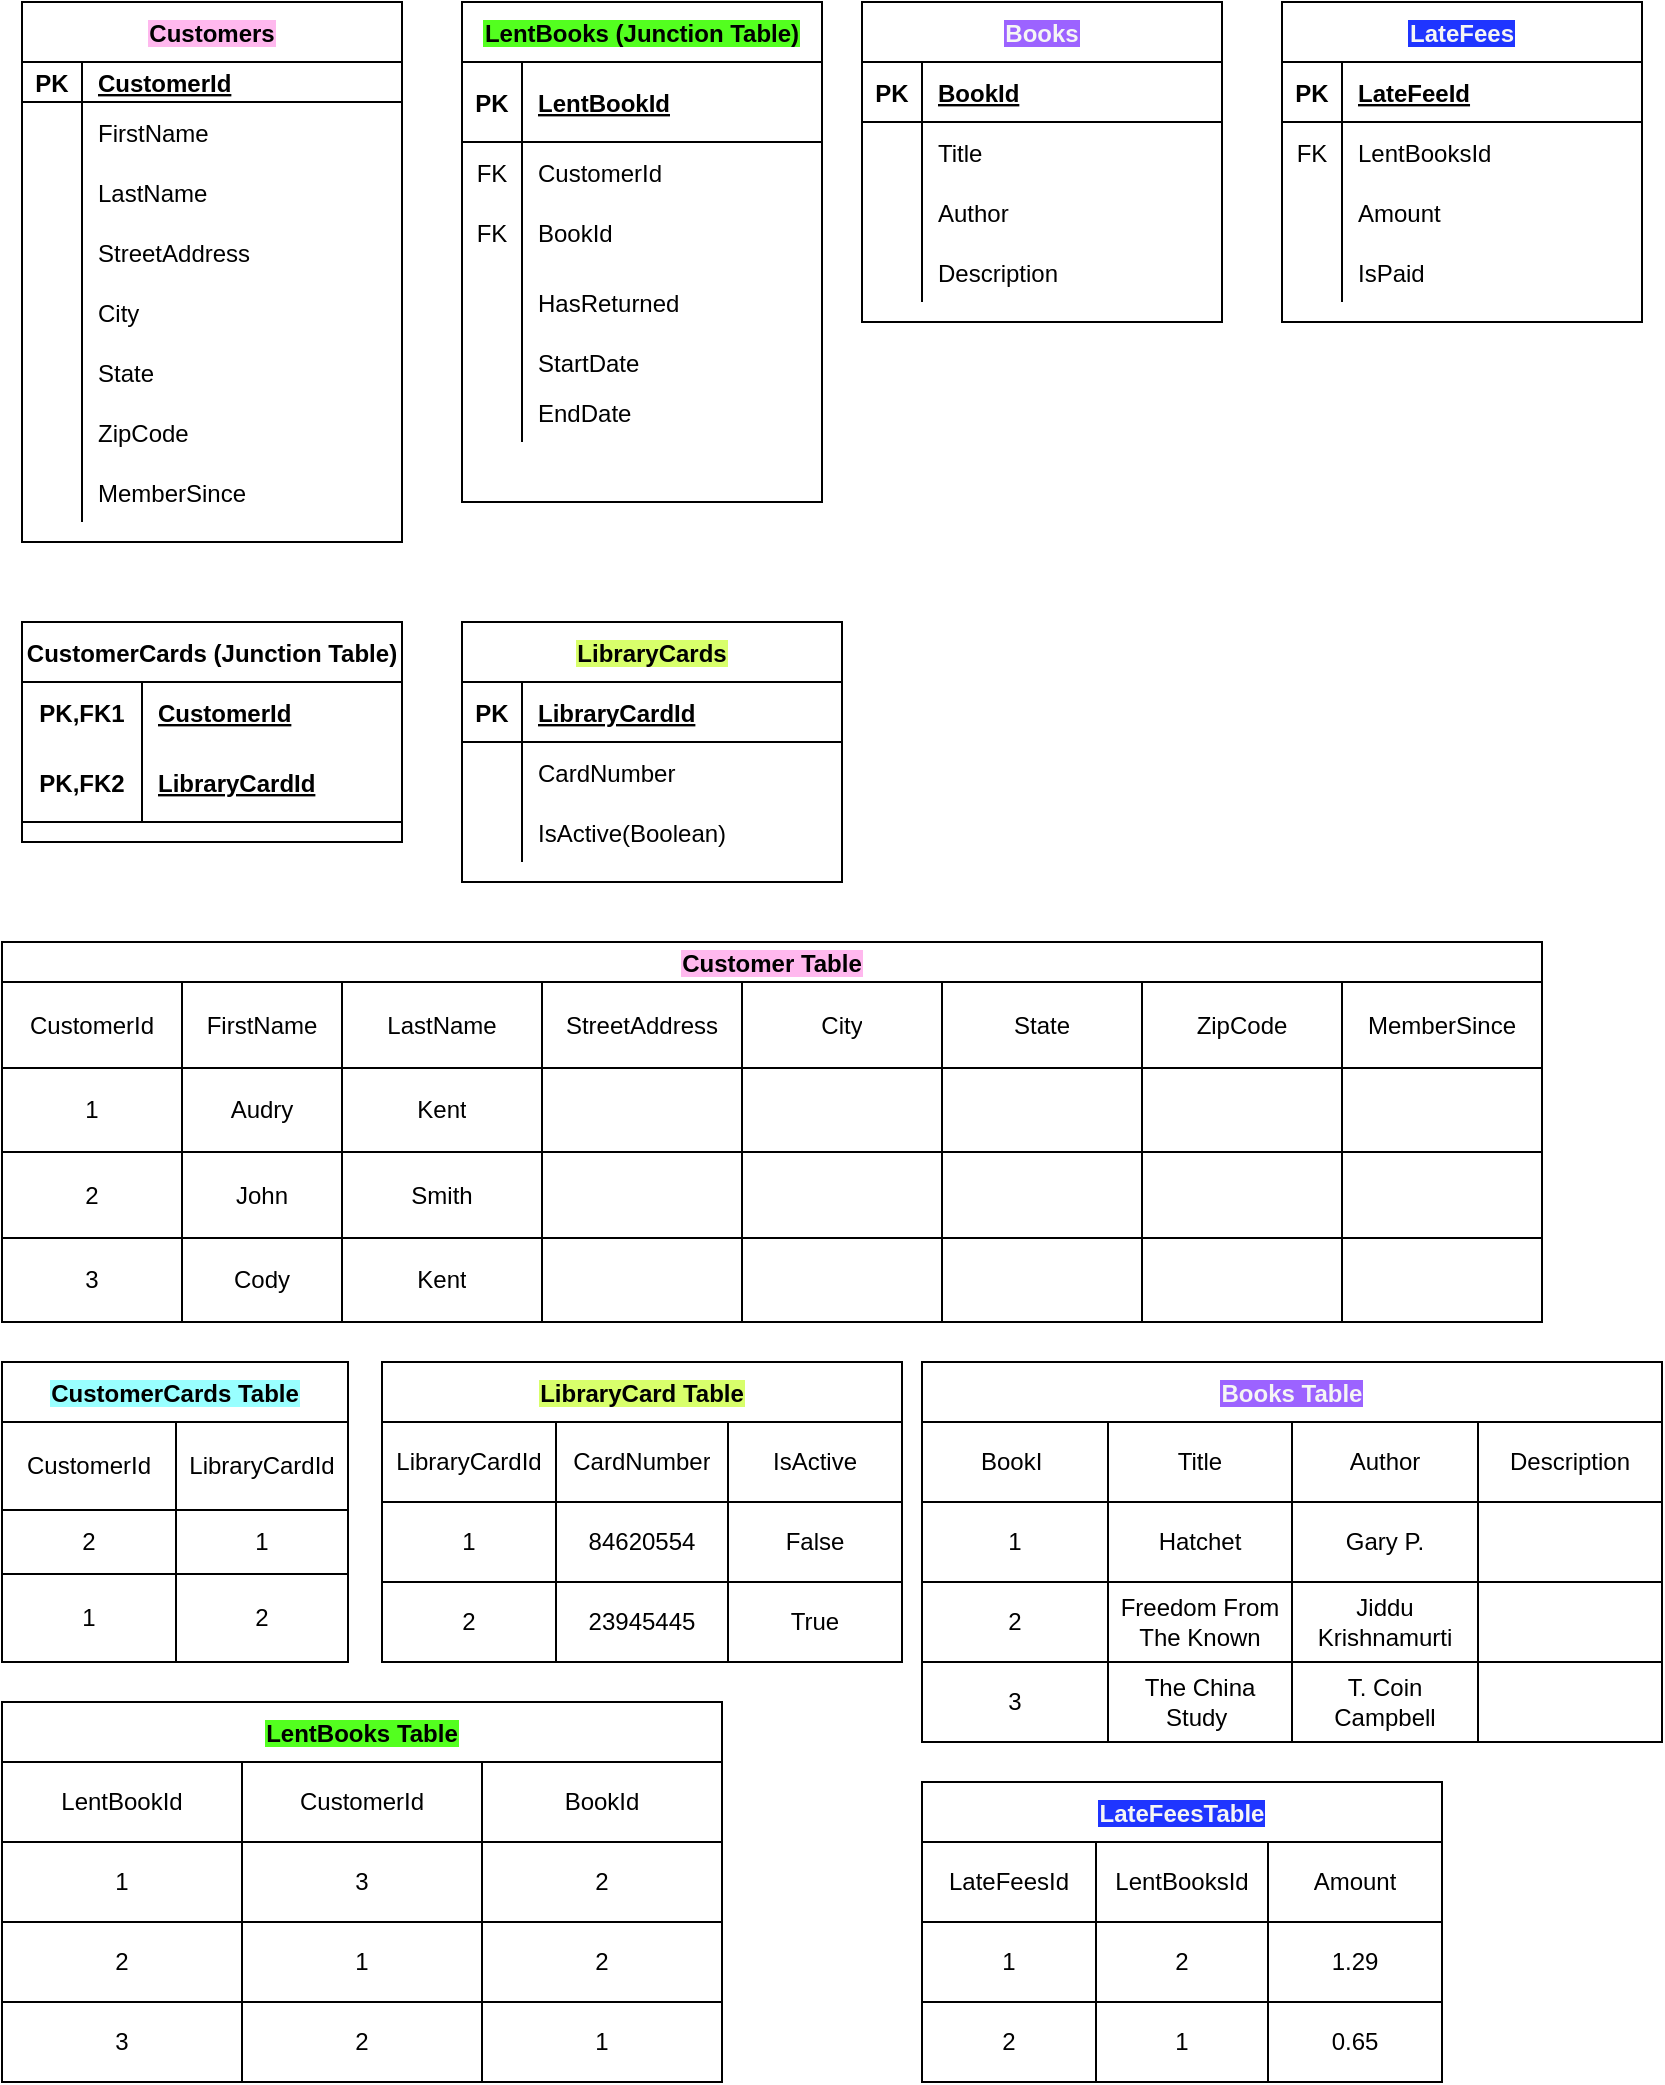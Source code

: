 <mxfile version="15.3.4" type="github">
  <diagram id="R2lEEEUBdFMjLlhIrx00" name="Page-1">
    <mxGraphModel dx="1013" dy="604" grid="1" gridSize="10" guides="1" tooltips="1" connect="1" arrows="1" fold="1" page="1" pageScale="1" pageWidth="850" pageHeight="1100" math="0" shadow="0" extFonts="Permanent Marker^https://fonts.googleapis.com/css?family=Permanent+Marker">
      <root>
        <mxCell id="0" />
        <mxCell id="1" parent="0" />
        <mxCell id="PbLQyDcfiBEk4vMYMfuu-1" value="Customers" style="shape=table;startSize=30;container=1;collapsible=1;childLayout=tableLayout;fixedRows=1;rowLines=0;fontStyle=1;align=center;resizeLast=1;labelBackgroundColor=#FFB8EE;" parent="1" vertex="1">
          <mxGeometry x="20" y="10" width="190" height="270" as="geometry" />
        </mxCell>
        <mxCell id="PbLQyDcfiBEk4vMYMfuu-2" value="" style="shape=partialRectangle;collapsible=0;dropTarget=0;pointerEvents=0;fillColor=none;top=0;left=0;bottom=1;right=0;points=[[0,0.5],[1,0.5]];portConstraint=eastwest;" parent="PbLQyDcfiBEk4vMYMfuu-1" vertex="1">
          <mxGeometry y="30" width="190" height="20" as="geometry" />
        </mxCell>
        <mxCell id="PbLQyDcfiBEk4vMYMfuu-3" value="PK" style="shape=partialRectangle;connectable=0;fillColor=none;top=0;left=0;bottom=0;right=0;fontStyle=1;overflow=hidden;" parent="PbLQyDcfiBEk4vMYMfuu-2" vertex="1">
          <mxGeometry width="30" height="20" as="geometry" />
        </mxCell>
        <mxCell id="PbLQyDcfiBEk4vMYMfuu-4" value="CustomerId" style="shape=partialRectangle;connectable=0;fillColor=none;top=0;left=0;bottom=0;right=0;align=left;spacingLeft=6;fontStyle=5;overflow=hidden;" parent="PbLQyDcfiBEk4vMYMfuu-2" vertex="1">
          <mxGeometry x="30" width="160" height="20" as="geometry" />
        </mxCell>
        <mxCell id="PbLQyDcfiBEk4vMYMfuu-5" value="" style="shape=partialRectangle;collapsible=0;dropTarget=0;pointerEvents=0;fillColor=none;top=0;left=0;bottom=0;right=0;points=[[0,0.5],[1,0.5]];portConstraint=eastwest;" parent="PbLQyDcfiBEk4vMYMfuu-1" vertex="1">
          <mxGeometry y="50" width="190" height="30" as="geometry" />
        </mxCell>
        <mxCell id="PbLQyDcfiBEk4vMYMfuu-6" value="" style="shape=partialRectangle;connectable=0;fillColor=none;top=0;left=0;bottom=0;right=0;editable=1;overflow=hidden;" parent="PbLQyDcfiBEk4vMYMfuu-5" vertex="1">
          <mxGeometry width="30" height="30" as="geometry" />
        </mxCell>
        <mxCell id="PbLQyDcfiBEk4vMYMfuu-7" value="FirstName" style="shape=partialRectangle;connectable=0;fillColor=none;top=0;left=0;bottom=0;right=0;align=left;spacingLeft=6;overflow=hidden;" parent="PbLQyDcfiBEk4vMYMfuu-5" vertex="1">
          <mxGeometry x="30" width="160" height="30" as="geometry" />
        </mxCell>
        <mxCell id="PbLQyDcfiBEk4vMYMfuu-8" value="" style="shape=partialRectangle;collapsible=0;dropTarget=0;pointerEvents=0;fillColor=none;top=0;left=0;bottom=0;right=0;points=[[0,0.5],[1,0.5]];portConstraint=eastwest;" parent="PbLQyDcfiBEk4vMYMfuu-1" vertex="1">
          <mxGeometry y="80" width="190" height="30" as="geometry" />
        </mxCell>
        <mxCell id="PbLQyDcfiBEk4vMYMfuu-9" value="" style="shape=partialRectangle;connectable=0;fillColor=none;top=0;left=0;bottom=0;right=0;editable=1;overflow=hidden;" parent="PbLQyDcfiBEk4vMYMfuu-8" vertex="1">
          <mxGeometry width="30" height="30" as="geometry" />
        </mxCell>
        <mxCell id="PbLQyDcfiBEk4vMYMfuu-10" value="LastName" style="shape=partialRectangle;connectable=0;fillColor=none;top=0;left=0;bottom=0;right=0;align=left;spacingLeft=6;overflow=hidden;" parent="PbLQyDcfiBEk4vMYMfuu-8" vertex="1">
          <mxGeometry x="30" width="160" height="30" as="geometry" />
        </mxCell>
        <mxCell id="PbLQyDcfiBEk4vMYMfuu-11" value="" style="shape=partialRectangle;collapsible=0;dropTarget=0;pointerEvents=0;fillColor=none;top=0;left=0;bottom=0;right=0;points=[[0,0.5],[1,0.5]];portConstraint=eastwest;" parent="PbLQyDcfiBEk4vMYMfuu-1" vertex="1">
          <mxGeometry y="110" width="190" height="30" as="geometry" />
        </mxCell>
        <mxCell id="PbLQyDcfiBEk4vMYMfuu-12" value="" style="shape=partialRectangle;connectable=0;fillColor=none;top=0;left=0;bottom=0;right=0;editable=1;overflow=hidden;" parent="PbLQyDcfiBEk4vMYMfuu-11" vertex="1">
          <mxGeometry width="30" height="30" as="geometry" />
        </mxCell>
        <mxCell id="PbLQyDcfiBEk4vMYMfuu-13" value="StreetAddress" style="shape=partialRectangle;connectable=0;fillColor=none;top=0;left=0;bottom=0;right=0;align=left;spacingLeft=6;overflow=hidden;" parent="PbLQyDcfiBEk4vMYMfuu-11" vertex="1">
          <mxGeometry x="30" width="160" height="30" as="geometry" />
        </mxCell>
        <mxCell id="PbLQyDcfiBEk4vMYMfuu-14" value="" style="shape=partialRectangle;collapsible=0;dropTarget=0;pointerEvents=0;fillColor=none;top=0;left=0;bottom=0;right=0;points=[[0,0.5],[1,0.5]];portConstraint=eastwest;" parent="PbLQyDcfiBEk4vMYMfuu-1" vertex="1">
          <mxGeometry y="140" width="190" height="30" as="geometry" />
        </mxCell>
        <mxCell id="PbLQyDcfiBEk4vMYMfuu-15" value="" style="shape=partialRectangle;connectable=0;fillColor=none;top=0;left=0;bottom=0;right=0;editable=1;overflow=hidden;" parent="PbLQyDcfiBEk4vMYMfuu-14" vertex="1">
          <mxGeometry width="30" height="30" as="geometry" />
        </mxCell>
        <mxCell id="PbLQyDcfiBEk4vMYMfuu-16" value="City" style="shape=partialRectangle;connectable=0;fillColor=none;top=0;left=0;bottom=0;right=0;align=left;spacingLeft=6;overflow=hidden;" parent="PbLQyDcfiBEk4vMYMfuu-14" vertex="1">
          <mxGeometry x="30" width="160" height="30" as="geometry" />
        </mxCell>
        <mxCell id="PbLQyDcfiBEk4vMYMfuu-17" value="" style="shape=partialRectangle;collapsible=0;dropTarget=0;pointerEvents=0;fillColor=none;top=0;left=0;bottom=0;right=0;points=[[0,0.5],[1,0.5]];portConstraint=eastwest;" parent="PbLQyDcfiBEk4vMYMfuu-1" vertex="1">
          <mxGeometry y="170" width="190" height="30" as="geometry" />
        </mxCell>
        <mxCell id="PbLQyDcfiBEk4vMYMfuu-18" value="" style="shape=partialRectangle;connectable=0;fillColor=none;top=0;left=0;bottom=0;right=0;editable=1;overflow=hidden;" parent="PbLQyDcfiBEk4vMYMfuu-17" vertex="1">
          <mxGeometry width="30" height="30" as="geometry" />
        </mxCell>
        <mxCell id="PbLQyDcfiBEk4vMYMfuu-19" value="State" style="shape=partialRectangle;connectable=0;fillColor=none;top=0;left=0;bottom=0;right=0;align=left;spacingLeft=6;overflow=hidden;" parent="PbLQyDcfiBEk4vMYMfuu-17" vertex="1">
          <mxGeometry x="30" width="160" height="30" as="geometry" />
        </mxCell>
        <mxCell id="PbLQyDcfiBEk4vMYMfuu-20" value="" style="shape=partialRectangle;collapsible=0;dropTarget=0;pointerEvents=0;fillColor=none;top=0;left=0;bottom=0;right=0;points=[[0,0.5],[1,0.5]];portConstraint=eastwest;" parent="PbLQyDcfiBEk4vMYMfuu-1" vertex="1">
          <mxGeometry y="200" width="190" height="30" as="geometry" />
        </mxCell>
        <mxCell id="PbLQyDcfiBEk4vMYMfuu-21" value="" style="shape=partialRectangle;connectable=0;fillColor=none;top=0;left=0;bottom=0;right=0;editable=1;overflow=hidden;" parent="PbLQyDcfiBEk4vMYMfuu-20" vertex="1">
          <mxGeometry width="30" height="30" as="geometry" />
        </mxCell>
        <mxCell id="PbLQyDcfiBEk4vMYMfuu-22" value="ZipCode" style="shape=partialRectangle;connectable=0;fillColor=none;top=0;left=0;bottom=0;right=0;align=left;spacingLeft=6;overflow=hidden;" parent="PbLQyDcfiBEk4vMYMfuu-20" vertex="1">
          <mxGeometry x="30" width="160" height="30" as="geometry" />
        </mxCell>
        <mxCell id="PbLQyDcfiBEk4vMYMfuu-23" value="" style="shape=partialRectangle;collapsible=0;dropTarget=0;pointerEvents=0;fillColor=none;top=0;left=0;bottom=0;right=0;points=[[0,0.5],[1,0.5]];portConstraint=eastwest;" parent="PbLQyDcfiBEk4vMYMfuu-1" vertex="1">
          <mxGeometry y="230" width="190" height="30" as="geometry" />
        </mxCell>
        <mxCell id="PbLQyDcfiBEk4vMYMfuu-24" value="" style="shape=partialRectangle;connectable=0;fillColor=none;top=0;left=0;bottom=0;right=0;editable=1;overflow=hidden;" parent="PbLQyDcfiBEk4vMYMfuu-23" vertex="1">
          <mxGeometry width="30" height="30" as="geometry" />
        </mxCell>
        <mxCell id="PbLQyDcfiBEk4vMYMfuu-25" value="MemberSince" style="shape=partialRectangle;connectable=0;fillColor=none;top=0;left=0;bottom=0;right=0;align=left;spacingLeft=6;overflow=hidden;" parent="PbLQyDcfiBEk4vMYMfuu-23" vertex="1">
          <mxGeometry x="30" width="160" height="30" as="geometry" />
        </mxCell>
        <mxCell id="PbLQyDcfiBEk4vMYMfuu-30" value="Customer Table" style="shape=table;startSize=20;container=1;collapsible=0;childLayout=tableLayout;fontStyle=1;align=center;pointerEvents=1;labelBackgroundColor=#FFB8EE;" parent="1" vertex="1">
          <mxGeometry x="10" y="480" width="770" height="190" as="geometry" />
        </mxCell>
        <mxCell id="PbLQyDcfiBEk4vMYMfuu-31" value="" style="shape=partialRectangle;html=1;whiteSpace=wrap;collapsible=0;dropTarget=0;pointerEvents=0;fillColor=none;top=0;left=0;bottom=0;right=0;points=[[0,0.5],[1,0.5]];portConstraint=eastwest;" parent="PbLQyDcfiBEk4vMYMfuu-30" vertex="1">
          <mxGeometry y="20" width="770" height="43" as="geometry" />
        </mxCell>
        <mxCell id="PbLQyDcfiBEk4vMYMfuu-32" value="CustomerId" style="shape=partialRectangle;html=1;whiteSpace=wrap;connectable=0;fillColor=none;top=0;left=0;bottom=0;right=0;overflow=hidden;pointerEvents=1;" parent="PbLQyDcfiBEk4vMYMfuu-31" vertex="1">
          <mxGeometry width="90" height="43" as="geometry" />
        </mxCell>
        <mxCell id="PbLQyDcfiBEk4vMYMfuu-33" value="FirstName" style="shape=partialRectangle;html=1;whiteSpace=wrap;connectable=0;fillColor=none;top=0;left=0;bottom=0;right=0;overflow=hidden;pointerEvents=1;" parent="PbLQyDcfiBEk4vMYMfuu-31" vertex="1">
          <mxGeometry x="90" width="80" height="43" as="geometry" />
        </mxCell>
        <mxCell id="PbLQyDcfiBEk4vMYMfuu-34" value="LastName" style="shape=partialRectangle;html=1;whiteSpace=wrap;connectable=0;fillColor=none;top=0;left=0;bottom=0;right=0;overflow=hidden;pointerEvents=1;" parent="PbLQyDcfiBEk4vMYMfuu-31" vertex="1">
          <mxGeometry x="170" width="100" height="43" as="geometry" />
        </mxCell>
        <mxCell id="PbLQyDcfiBEk4vMYMfuu-60" value="StreetAddress" style="shape=partialRectangle;html=1;whiteSpace=wrap;connectable=0;fillColor=none;top=0;left=0;bottom=0;right=0;overflow=hidden;pointerEvents=1;" parent="PbLQyDcfiBEk4vMYMfuu-31" vertex="1">
          <mxGeometry x="270" width="100" height="43" as="geometry" />
        </mxCell>
        <mxCell id="PbLQyDcfiBEk4vMYMfuu-64" value="City" style="shape=partialRectangle;html=1;whiteSpace=wrap;connectable=0;fillColor=none;top=0;left=0;bottom=0;right=0;overflow=hidden;pointerEvents=1;" parent="PbLQyDcfiBEk4vMYMfuu-31" vertex="1">
          <mxGeometry x="370" width="100" height="43" as="geometry" />
        </mxCell>
        <mxCell id="PbLQyDcfiBEk4vMYMfuu-68" value="State" style="shape=partialRectangle;html=1;whiteSpace=wrap;connectable=0;fillColor=none;top=0;left=0;bottom=0;right=0;overflow=hidden;pointerEvents=1;" parent="PbLQyDcfiBEk4vMYMfuu-31" vertex="1">
          <mxGeometry x="470" width="100" height="43" as="geometry" />
        </mxCell>
        <mxCell id="PbLQyDcfiBEk4vMYMfuu-72" value="ZipCode" style="shape=partialRectangle;html=1;whiteSpace=wrap;connectable=0;fillColor=none;top=0;left=0;bottom=0;right=0;overflow=hidden;pointerEvents=1;" parent="PbLQyDcfiBEk4vMYMfuu-31" vertex="1">
          <mxGeometry x="570" width="100" height="43" as="geometry" />
        </mxCell>
        <mxCell id="PbLQyDcfiBEk4vMYMfuu-76" value="MemberSince" style="shape=partialRectangle;html=1;whiteSpace=wrap;connectable=0;fillColor=none;top=0;left=0;bottom=0;right=0;overflow=hidden;pointerEvents=1;" parent="PbLQyDcfiBEk4vMYMfuu-31" vertex="1">
          <mxGeometry x="670" width="100" height="43" as="geometry" />
        </mxCell>
        <mxCell id="PbLQyDcfiBEk4vMYMfuu-35" value="" style="shape=partialRectangle;html=1;whiteSpace=wrap;collapsible=0;dropTarget=0;pointerEvents=0;fillColor=none;top=0;left=0;bottom=0;right=0;points=[[0,0.5],[1,0.5]];portConstraint=eastwest;" parent="PbLQyDcfiBEk4vMYMfuu-30" vertex="1">
          <mxGeometry y="63" width="770" height="42" as="geometry" />
        </mxCell>
        <mxCell id="PbLQyDcfiBEk4vMYMfuu-36" value="1" style="shape=partialRectangle;html=1;whiteSpace=wrap;connectable=0;fillColor=none;top=0;left=0;bottom=0;right=0;overflow=hidden;pointerEvents=1;" parent="PbLQyDcfiBEk4vMYMfuu-35" vertex="1">
          <mxGeometry width="90" height="42" as="geometry" />
        </mxCell>
        <mxCell id="PbLQyDcfiBEk4vMYMfuu-37" value="Audry" style="shape=partialRectangle;html=1;whiteSpace=wrap;connectable=0;fillColor=none;top=0;left=0;bottom=0;right=0;overflow=hidden;pointerEvents=1;" parent="PbLQyDcfiBEk4vMYMfuu-35" vertex="1">
          <mxGeometry x="90" width="80" height="42" as="geometry" />
        </mxCell>
        <mxCell id="PbLQyDcfiBEk4vMYMfuu-38" value="Kent" style="shape=partialRectangle;html=1;whiteSpace=wrap;connectable=0;fillColor=none;top=0;left=0;bottom=0;right=0;overflow=hidden;pointerEvents=1;" parent="PbLQyDcfiBEk4vMYMfuu-35" vertex="1">
          <mxGeometry x="170" width="100" height="42" as="geometry" />
        </mxCell>
        <mxCell id="PbLQyDcfiBEk4vMYMfuu-61" style="shape=partialRectangle;html=1;whiteSpace=wrap;connectable=0;fillColor=none;top=0;left=0;bottom=0;right=0;overflow=hidden;pointerEvents=1;" parent="PbLQyDcfiBEk4vMYMfuu-35" vertex="1">
          <mxGeometry x="270" width="100" height="42" as="geometry" />
        </mxCell>
        <mxCell id="PbLQyDcfiBEk4vMYMfuu-65" style="shape=partialRectangle;html=1;whiteSpace=wrap;connectable=0;fillColor=none;top=0;left=0;bottom=0;right=0;overflow=hidden;pointerEvents=1;" parent="PbLQyDcfiBEk4vMYMfuu-35" vertex="1">
          <mxGeometry x="370" width="100" height="42" as="geometry" />
        </mxCell>
        <mxCell id="PbLQyDcfiBEk4vMYMfuu-69" style="shape=partialRectangle;html=1;whiteSpace=wrap;connectable=0;fillColor=none;top=0;left=0;bottom=0;right=0;overflow=hidden;pointerEvents=1;" parent="PbLQyDcfiBEk4vMYMfuu-35" vertex="1">
          <mxGeometry x="470" width="100" height="42" as="geometry" />
        </mxCell>
        <mxCell id="PbLQyDcfiBEk4vMYMfuu-73" style="shape=partialRectangle;html=1;whiteSpace=wrap;connectable=0;fillColor=none;top=0;left=0;bottom=0;right=0;overflow=hidden;pointerEvents=1;" parent="PbLQyDcfiBEk4vMYMfuu-35" vertex="1">
          <mxGeometry x="570" width="100" height="42" as="geometry" />
        </mxCell>
        <mxCell id="PbLQyDcfiBEk4vMYMfuu-77" style="shape=partialRectangle;html=1;whiteSpace=wrap;connectable=0;fillColor=none;top=0;left=0;bottom=0;right=0;overflow=hidden;pointerEvents=1;" parent="PbLQyDcfiBEk4vMYMfuu-35" vertex="1">
          <mxGeometry x="670" width="100" height="42" as="geometry" />
        </mxCell>
        <mxCell id="PbLQyDcfiBEk4vMYMfuu-39" value="" style="shape=partialRectangle;html=1;whiteSpace=wrap;collapsible=0;dropTarget=0;pointerEvents=0;fillColor=none;top=0;left=0;bottom=0;right=0;points=[[0,0.5],[1,0.5]];portConstraint=eastwest;" parent="PbLQyDcfiBEk4vMYMfuu-30" vertex="1">
          <mxGeometry y="105" width="770" height="43" as="geometry" />
        </mxCell>
        <mxCell id="PbLQyDcfiBEk4vMYMfuu-40" value="2" style="shape=partialRectangle;html=1;whiteSpace=wrap;connectable=0;fillColor=none;top=0;left=0;bottom=0;right=0;overflow=hidden;pointerEvents=1;" parent="PbLQyDcfiBEk4vMYMfuu-39" vertex="1">
          <mxGeometry width="90" height="43" as="geometry" />
        </mxCell>
        <mxCell id="PbLQyDcfiBEk4vMYMfuu-41" value="John" style="shape=partialRectangle;html=1;whiteSpace=wrap;connectable=0;fillColor=none;top=0;left=0;bottom=0;right=0;overflow=hidden;pointerEvents=1;" parent="PbLQyDcfiBEk4vMYMfuu-39" vertex="1">
          <mxGeometry x="90" width="80" height="43" as="geometry" />
        </mxCell>
        <mxCell id="PbLQyDcfiBEk4vMYMfuu-42" value="Smith" style="shape=partialRectangle;html=1;whiteSpace=wrap;connectable=0;fillColor=none;top=0;left=0;bottom=0;right=0;overflow=hidden;pointerEvents=1;" parent="PbLQyDcfiBEk4vMYMfuu-39" vertex="1">
          <mxGeometry x="170" width="100" height="43" as="geometry" />
        </mxCell>
        <mxCell id="PbLQyDcfiBEk4vMYMfuu-62" style="shape=partialRectangle;html=1;whiteSpace=wrap;connectable=0;fillColor=none;top=0;left=0;bottom=0;right=0;overflow=hidden;pointerEvents=1;" parent="PbLQyDcfiBEk4vMYMfuu-39" vertex="1">
          <mxGeometry x="270" width="100" height="43" as="geometry" />
        </mxCell>
        <mxCell id="PbLQyDcfiBEk4vMYMfuu-66" style="shape=partialRectangle;html=1;whiteSpace=wrap;connectable=0;fillColor=none;top=0;left=0;bottom=0;right=0;overflow=hidden;pointerEvents=1;" parent="PbLQyDcfiBEk4vMYMfuu-39" vertex="1">
          <mxGeometry x="370" width="100" height="43" as="geometry" />
        </mxCell>
        <mxCell id="PbLQyDcfiBEk4vMYMfuu-70" style="shape=partialRectangle;html=1;whiteSpace=wrap;connectable=0;fillColor=none;top=0;left=0;bottom=0;right=0;overflow=hidden;pointerEvents=1;" parent="PbLQyDcfiBEk4vMYMfuu-39" vertex="1">
          <mxGeometry x="470" width="100" height="43" as="geometry" />
        </mxCell>
        <mxCell id="PbLQyDcfiBEk4vMYMfuu-74" style="shape=partialRectangle;html=1;whiteSpace=wrap;connectable=0;fillColor=none;top=0;left=0;bottom=0;right=0;overflow=hidden;pointerEvents=1;" parent="PbLQyDcfiBEk4vMYMfuu-39" vertex="1">
          <mxGeometry x="570" width="100" height="43" as="geometry" />
        </mxCell>
        <mxCell id="PbLQyDcfiBEk4vMYMfuu-78" style="shape=partialRectangle;html=1;whiteSpace=wrap;connectable=0;fillColor=none;top=0;left=0;bottom=0;right=0;overflow=hidden;pointerEvents=1;" parent="PbLQyDcfiBEk4vMYMfuu-39" vertex="1">
          <mxGeometry x="670" width="100" height="43" as="geometry" />
        </mxCell>
        <mxCell id="PbLQyDcfiBEk4vMYMfuu-56" style="shape=partialRectangle;html=1;whiteSpace=wrap;collapsible=0;dropTarget=0;pointerEvents=0;fillColor=none;top=0;left=0;bottom=0;right=0;points=[[0,0.5],[1,0.5]];portConstraint=eastwest;" parent="PbLQyDcfiBEk4vMYMfuu-30" vertex="1">
          <mxGeometry y="148" width="770" height="42" as="geometry" />
        </mxCell>
        <mxCell id="PbLQyDcfiBEk4vMYMfuu-57" value="3" style="shape=partialRectangle;html=1;whiteSpace=wrap;connectable=0;fillColor=none;top=0;left=0;bottom=0;right=0;overflow=hidden;pointerEvents=1;" parent="PbLQyDcfiBEk4vMYMfuu-56" vertex="1">
          <mxGeometry width="90" height="42" as="geometry" />
        </mxCell>
        <mxCell id="PbLQyDcfiBEk4vMYMfuu-58" value="Cody" style="shape=partialRectangle;html=1;whiteSpace=wrap;connectable=0;fillColor=none;top=0;left=0;bottom=0;right=0;overflow=hidden;pointerEvents=1;" parent="PbLQyDcfiBEk4vMYMfuu-56" vertex="1">
          <mxGeometry x="90" width="80" height="42" as="geometry" />
        </mxCell>
        <mxCell id="PbLQyDcfiBEk4vMYMfuu-59" value="Kent" style="shape=partialRectangle;html=1;whiteSpace=wrap;connectable=0;fillColor=none;top=0;left=0;bottom=0;right=0;overflow=hidden;pointerEvents=1;" parent="PbLQyDcfiBEk4vMYMfuu-56" vertex="1">
          <mxGeometry x="170" width="100" height="42" as="geometry" />
        </mxCell>
        <mxCell id="PbLQyDcfiBEk4vMYMfuu-63" style="shape=partialRectangle;html=1;whiteSpace=wrap;connectable=0;fillColor=none;top=0;left=0;bottom=0;right=0;overflow=hidden;pointerEvents=1;" parent="PbLQyDcfiBEk4vMYMfuu-56" vertex="1">
          <mxGeometry x="270" width="100" height="42" as="geometry" />
        </mxCell>
        <mxCell id="PbLQyDcfiBEk4vMYMfuu-67" style="shape=partialRectangle;html=1;whiteSpace=wrap;connectable=0;fillColor=none;top=0;left=0;bottom=0;right=0;overflow=hidden;pointerEvents=1;" parent="PbLQyDcfiBEk4vMYMfuu-56" vertex="1">
          <mxGeometry x="370" width="100" height="42" as="geometry" />
        </mxCell>
        <mxCell id="PbLQyDcfiBEk4vMYMfuu-71" style="shape=partialRectangle;html=1;whiteSpace=wrap;connectable=0;fillColor=none;top=0;left=0;bottom=0;right=0;overflow=hidden;pointerEvents=1;" parent="PbLQyDcfiBEk4vMYMfuu-56" vertex="1">
          <mxGeometry x="470" width="100" height="42" as="geometry" />
        </mxCell>
        <mxCell id="PbLQyDcfiBEk4vMYMfuu-75" style="shape=partialRectangle;html=1;whiteSpace=wrap;connectable=0;fillColor=none;top=0;left=0;bottom=0;right=0;overflow=hidden;pointerEvents=1;" parent="PbLQyDcfiBEk4vMYMfuu-56" vertex="1">
          <mxGeometry x="570" width="100" height="42" as="geometry" />
        </mxCell>
        <mxCell id="PbLQyDcfiBEk4vMYMfuu-79" style="shape=partialRectangle;html=1;whiteSpace=wrap;connectable=0;fillColor=none;top=0;left=0;bottom=0;right=0;overflow=hidden;pointerEvents=1;" parent="PbLQyDcfiBEk4vMYMfuu-56" vertex="1">
          <mxGeometry x="670" width="100" height="42" as="geometry" />
        </mxCell>
        <mxCell id="PbLQyDcfiBEk4vMYMfuu-80" value="LibraryCards" style="shape=table;startSize=30;container=1;collapsible=1;childLayout=tableLayout;fixedRows=1;rowLines=0;fontStyle=1;align=center;resizeLast=1;labelBackgroundColor=#D8FF6B;" parent="1" vertex="1">
          <mxGeometry x="240" y="320" width="190" height="130" as="geometry" />
        </mxCell>
        <mxCell id="PbLQyDcfiBEk4vMYMfuu-81" value="" style="shape=partialRectangle;collapsible=0;dropTarget=0;pointerEvents=0;fillColor=none;top=0;left=0;bottom=1;right=0;points=[[0,0.5],[1,0.5]];portConstraint=eastwest;" parent="PbLQyDcfiBEk4vMYMfuu-80" vertex="1">
          <mxGeometry y="30" width="190" height="30" as="geometry" />
        </mxCell>
        <mxCell id="PbLQyDcfiBEk4vMYMfuu-82" value="PK" style="shape=partialRectangle;connectable=0;fillColor=none;top=0;left=0;bottom=0;right=0;fontStyle=1;overflow=hidden;" parent="PbLQyDcfiBEk4vMYMfuu-81" vertex="1">
          <mxGeometry width="30" height="30" as="geometry" />
        </mxCell>
        <mxCell id="PbLQyDcfiBEk4vMYMfuu-83" value="LibraryCardId" style="shape=partialRectangle;connectable=0;fillColor=none;top=0;left=0;bottom=0;right=0;align=left;spacingLeft=6;fontStyle=5;overflow=hidden;" parent="PbLQyDcfiBEk4vMYMfuu-81" vertex="1">
          <mxGeometry x="30" width="160" height="30" as="geometry" />
        </mxCell>
        <mxCell id="PbLQyDcfiBEk4vMYMfuu-84" value="" style="shape=partialRectangle;collapsible=0;dropTarget=0;pointerEvents=0;fillColor=none;top=0;left=0;bottom=0;right=0;points=[[0,0.5],[1,0.5]];portConstraint=eastwest;" parent="PbLQyDcfiBEk4vMYMfuu-80" vertex="1">
          <mxGeometry y="60" width="190" height="30" as="geometry" />
        </mxCell>
        <mxCell id="PbLQyDcfiBEk4vMYMfuu-85" value="" style="shape=partialRectangle;connectable=0;fillColor=none;top=0;left=0;bottom=0;right=0;editable=1;overflow=hidden;" parent="PbLQyDcfiBEk4vMYMfuu-84" vertex="1">
          <mxGeometry width="30" height="30" as="geometry" />
        </mxCell>
        <mxCell id="PbLQyDcfiBEk4vMYMfuu-86" value="CardNumber" style="shape=partialRectangle;connectable=0;fillColor=none;top=0;left=0;bottom=0;right=0;align=left;spacingLeft=6;overflow=hidden;" parent="PbLQyDcfiBEk4vMYMfuu-84" vertex="1">
          <mxGeometry x="30" width="160" height="30" as="geometry" />
        </mxCell>
        <mxCell id="PbLQyDcfiBEk4vMYMfuu-87" value="" style="shape=partialRectangle;collapsible=0;dropTarget=0;pointerEvents=0;fillColor=none;top=0;left=0;bottom=0;right=0;points=[[0,0.5],[1,0.5]];portConstraint=eastwest;" parent="PbLQyDcfiBEk4vMYMfuu-80" vertex="1">
          <mxGeometry y="90" width="190" height="30" as="geometry" />
        </mxCell>
        <mxCell id="PbLQyDcfiBEk4vMYMfuu-88" value="" style="shape=partialRectangle;connectable=0;fillColor=none;top=0;left=0;bottom=0;right=0;editable=1;overflow=hidden;" parent="PbLQyDcfiBEk4vMYMfuu-87" vertex="1">
          <mxGeometry width="30" height="30" as="geometry" />
        </mxCell>
        <mxCell id="PbLQyDcfiBEk4vMYMfuu-89" value="IsActive(Boolean)" style="shape=partialRectangle;connectable=0;fillColor=none;top=0;left=0;bottom=0;right=0;align=left;spacingLeft=6;overflow=hidden;" parent="PbLQyDcfiBEk4vMYMfuu-87" vertex="1">
          <mxGeometry x="30" width="160" height="30" as="geometry" />
        </mxCell>
        <mxCell id="PbLQyDcfiBEk4vMYMfuu-93" value="LibraryCard Table" style="shape=table;startSize=30;container=1;collapsible=0;childLayout=tableLayout;fontStyle=1;align=center;pointerEvents=1;labelBackgroundColor=#D8FF6B;" parent="1" vertex="1">
          <mxGeometry x="200" y="690" width="260" height="150" as="geometry" />
        </mxCell>
        <mxCell id="PbLQyDcfiBEk4vMYMfuu-94" value="" style="shape=partialRectangle;html=1;whiteSpace=wrap;collapsible=0;dropTarget=0;pointerEvents=0;fillColor=none;top=0;left=0;bottom=0;right=0;points=[[0,0.5],[1,0.5]];portConstraint=eastwest;" parent="PbLQyDcfiBEk4vMYMfuu-93" vertex="1">
          <mxGeometry y="30" width="260" height="40" as="geometry" />
        </mxCell>
        <mxCell id="PbLQyDcfiBEk4vMYMfuu-95" value="LibraryCardId" style="shape=partialRectangle;html=1;whiteSpace=wrap;connectable=0;fillColor=none;top=0;left=0;bottom=0;right=0;overflow=hidden;pointerEvents=1;" parent="PbLQyDcfiBEk4vMYMfuu-94" vertex="1">
          <mxGeometry width="87" height="40" as="geometry" />
        </mxCell>
        <mxCell id="PbLQyDcfiBEk4vMYMfuu-96" value="CardNumber" style="shape=partialRectangle;html=1;whiteSpace=wrap;connectable=0;fillColor=none;top=0;left=0;bottom=0;right=0;overflow=hidden;pointerEvents=1;" parent="PbLQyDcfiBEk4vMYMfuu-94" vertex="1">
          <mxGeometry x="87" width="86" height="40" as="geometry" />
        </mxCell>
        <mxCell id="PbLQyDcfiBEk4vMYMfuu-97" value="IsActive" style="shape=partialRectangle;html=1;whiteSpace=wrap;connectable=0;fillColor=none;top=0;left=0;bottom=0;right=0;overflow=hidden;pointerEvents=1;" parent="PbLQyDcfiBEk4vMYMfuu-94" vertex="1">
          <mxGeometry x="173" width="87" height="40" as="geometry" />
        </mxCell>
        <mxCell id="PbLQyDcfiBEk4vMYMfuu-98" value="" style="shape=partialRectangle;html=1;whiteSpace=wrap;collapsible=0;dropTarget=0;pointerEvents=0;fillColor=none;top=0;left=0;bottom=0;right=0;points=[[0,0.5],[1,0.5]];portConstraint=eastwest;" parent="PbLQyDcfiBEk4vMYMfuu-93" vertex="1">
          <mxGeometry y="70" width="260" height="40" as="geometry" />
        </mxCell>
        <mxCell id="PbLQyDcfiBEk4vMYMfuu-99" value="1" style="shape=partialRectangle;html=1;whiteSpace=wrap;connectable=0;fillColor=none;top=0;left=0;bottom=0;right=0;overflow=hidden;pointerEvents=1;" parent="PbLQyDcfiBEk4vMYMfuu-98" vertex="1">
          <mxGeometry width="87" height="40" as="geometry" />
        </mxCell>
        <mxCell id="PbLQyDcfiBEk4vMYMfuu-100" value="84620554" style="shape=partialRectangle;html=1;whiteSpace=wrap;connectable=0;fillColor=none;top=0;left=0;bottom=0;right=0;overflow=hidden;pointerEvents=1;" parent="PbLQyDcfiBEk4vMYMfuu-98" vertex="1">
          <mxGeometry x="87" width="86" height="40" as="geometry" />
        </mxCell>
        <mxCell id="PbLQyDcfiBEk4vMYMfuu-101" value="False" style="shape=partialRectangle;html=1;whiteSpace=wrap;connectable=0;fillColor=none;top=0;left=0;bottom=0;right=0;overflow=hidden;pointerEvents=1;" parent="PbLQyDcfiBEk4vMYMfuu-98" vertex="1">
          <mxGeometry x="173" width="87" height="40" as="geometry" />
        </mxCell>
        <mxCell id="PbLQyDcfiBEk4vMYMfuu-102" value="" style="shape=partialRectangle;html=1;whiteSpace=wrap;collapsible=0;dropTarget=0;pointerEvents=0;fillColor=none;top=0;left=0;bottom=0;right=0;points=[[0,0.5],[1,0.5]];portConstraint=eastwest;" parent="PbLQyDcfiBEk4vMYMfuu-93" vertex="1">
          <mxGeometry y="110" width="260" height="40" as="geometry" />
        </mxCell>
        <mxCell id="PbLQyDcfiBEk4vMYMfuu-103" value="2" style="shape=partialRectangle;html=1;whiteSpace=wrap;connectable=0;fillColor=none;top=0;left=0;bottom=0;right=0;overflow=hidden;pointerEvents=1;" parent="PbLQyDcfiBEk4vMYMfuu-102" vertex="1">
          <mxGeometry width="87" height="40" as="geometry" />
        </mxCell>
        <mxCell id="PbLQyDcfiBEk4vMYMfuu-104" value="23945445" style="shape=partialRectangle;html=1;whiteSpace=wrap;connectable=0;fillColor=none;top=0;left=0;bottom=0;right=0;overflow=hidden;pointerEvents=1;" parent="PbLQyDcfiBEk4vMYMfuu-102" vertex="1">
          <mxGeometry x="87" width="86" height="40" as="geometry" />
        </mxCell>
        <mxCell id="PbLQyDcfiBEk4vMYMfuu-105" value="True" style="shape=partialRectangle;html=1;whiteSpace=wrap;connectable=0;fillColor=none;top=0;left=0;bottom=0;right=0;overflow=hidden;pointerEvents=1;" parent="PbLQyDcfiBEk4vMYMfuu-102" vertex="1">
          <mxGeometry x="173" width="87" height="40" as="geometry" />
        </mxCell>
        <mxCell id="PbLQyDcfiBEk4vMYMfuu-106" value="CustomerCards (Junction Table)" style="shape=table;startSize=30;container=1;collapsible=1;childLayout=tableLayout;fixedRows=1;rowLines=0;fontStyle=1;align=center;resizeLast=1;" parent="1" vertex="1">
          <mxGeometry x="20" y="320" width="190" height="110" as="geometry" />
        </mxCell>
        <mxCell id="PbLQyDcfiBEk4vMYMfuu-107" value="" style="shape=partialRectangle;collapsible=0;dropTarget=0;pointerEvents=0;fillColor=none;top=0;left=0;bottom=0;right=0;points=[[0,0.5],[1,0.5]];portConstraint=eastwest;" parent="PbLQyDcfiBEk4vMYMfuu-106" vertex="1">
          <mxGeometry y="30" width="190" height="30" as="geometry" />
        </mxCell>
        <mxCell id="PbLQyDcfiBEk4vMYMfuu-108" value="PK,FK1" style="shape=partialRectangle;connectable=0;fillColor=none;top=0;left=0;bottom=0;right=0;fontStyle=1;overflow=hidden;" parent="PbLQyDcfiBEk4vMYMfuu-107" vertex="1">
          <mxGeometry width="60" height="30" as="geometry" />
        </mxCell>
        <mxCell id="PbLQyDcfiBEk4vMYMfuu-109" value="CustomerId" style="shape=partialRectangle;connectable=0;fillColor=none;top=0;left=0;bottom=0;right=0;align=left;spacingLeft=6;fontStyle=5;overflow=hidden;" parent="PbLQyDcfiBEk4vMYMfuu-107" vertex="1">
          <mxGeometry x="60" width="130" height="30" as="geometry" />
        </mxCell>
        <mxCell id="PbLQyDcfiBEk4vMYMfuu-110" value="" style="shape=partialRectangle;collapsible=0;dropTarget=0;pointerEvents=0;fillColor=none;top=0;left=0;bottom=1;right=0;points=[[0,0.5],[1,0.5]];portConstraint=eastwest;" parent="PbLQyDcfiBEk4vMYMfuu-106" vertex="1">
          <mxGeometry y="60" width="190" height="40" as="geometry" />
        </mxCell>
        <mxCell id="PbLQyDcfiBEk4vMYMfuu-111" value="PK,FK2" style="shape=partialRectangle;connectable=0;fillColor=none;top=0;left=0;bottom=0;right=0;fontStyle=1;overflow=hidden;" parent="PbLQyDcfiBEk4vMYMfuu-110" vertex="1">
          <mxGeometry width="60" height="40" as="geometry" />
        </mxCell>
        <mxCell id="PbLQyDcfiBEk4vMYMfuu-112" value="LibraryCardId" style="shape=partialRectangle;connectable=0;fillColor=none;top=0;left=0;bottom=0;right=0;align=left;spacingLeft=6;fontStyle=5;overflow=hidden;" parent="PbLQyDcfiBEk4vMYMfuu-110" vertex="1">
          <mxGeometry x="60" width="130" height="40" as="geometry" />
        </mxCell>
        <mxCell id="PbLQyDcfiBEk4vMYMfuu-119" value="CustomerCards Table" style="shape=table;startSize=30;container=1;collapsible=0;childLayout=tableLayout;fontStyle=1;align=center;pointerEvents=1;labelBackgroundColor=#99FFFF;" parent="1" vertex="1">
          <mxGeometry x="10" y="690" width="173" height="150" as="geometry" />
        </mxCell>
        <mxCell id="PbLQyDcfiBEk4vMYMfuu-120" value="" style="shape=partialRectangle;html=1;whiteSpace=wrap;collapsible=0;dropTarget=0;pointerEvents=0;fillColor=none;top=0;left=0;bottom=0;right=0;points=[[0,0.5],[1,0.5]];portConstraint=eastwest;" parent="PbLQyDcfiBEk4vMYMfuu-119" vertex="1">
          <mxGeometry y="30" width="173" height="44" as="geometry" />
        </mxCell>
        <mxCell id="PbLQyDcfiBEk4vMYMfuu-121" value="CustomerId" style="shape=partialRectangle;html=1;whiteSpace=wrap;connectable=0;fillColor=none;top=0;left=0;bottom=0;right=0;overflow=hidden;pointerEvents=1;" parent="PbLQyDcfiBEk4vMYMfuu-120" vertex="1">
          <mxGeometry width="87" height="44" as="geometry" />
        </mxCell>
        <mxCell id="PbLQyDcfiBEk4vMYMfuu-122" value="LibraryCardId" style="shape=partialRectangle;html=1;whiteSpace=wrap;connectable=0;fillColor=none;top=0;left=0;bottom=0;right=0;overflow=hidden;pointerEvents=1;" parent="PbLQyDcfiBEk4vMYMfuu-120" vertex="1">
          <mxGeometry x="87" width="86" height="44" as="geometry" />
        </mxCell>
        <mxCell id="PbLQyDcfiBEk4vMYMfuu-124" value="" style="shape=partialRectangle;html=1;whiteSpace=wrap;collapsible=0;dropTarget=0;pointerEvents=0;fillColor=none;top=0;left=0;bottom=0;right=0;points=[[0,0.5],[1,0.5]];portConstraint=eastwest;" parent="PbLQyDcfiBEk4vMYMfuu-119" vertex="1">
          <mxGeometry y="74" width="173" height="32" as="geometry" />
        </mxCell>
        <mxCell id="PbLQyDcfiBEk4vMYMfuu-125" value="2" style="shape=partialRectangle;html=1;whiteSpace=wrap;connectable=0;fillColor=none;top=0;left=0;bottom=0;right=0;overflow=hidden;pointerEvents=1;" parent="PbLQyDcfiBEk4vMYMfuu-124" vertex="1">
          <mxGeometry width="87" height="32" as="geometry" />
        </mxCell>
        <mxCell id="PbLQyDcfiBEk4vMYMfuu-126" value="1" style="shape=partialRectangle;html=1;whiteSpace=wrap;connectable=0;fillColor=none;top=0;left=0;bottom=0;right=0;overflow=hidden;pointerEvents=1;" parent="PbLQyDcfiBEk4vMYMfuu-124" vertex="1">
          <mxGeometry x="87" width="86" height="32" as="geometry" />
        </mxCell>
        <mxCell id="PbLQyDcfiBEk4vMYMfuu-128" value="" style="shape=partialRectangle;html=1;whiteSpace=wrap;collapsible=0;dropTarget=0;pointerEvents=0;fillColor=none;top=0;left=0;bottom=0;right=0;points=[[0,0.5],[1,0.5]];portConstraint=eastwest;" parent="PbLQyDcfiBEk4vMYMfuu-119" vertex="1">
          <mxGeometry y="106" width="173" height="44" as="geometry" />
        </mxCell>
        <mxCell id="PbLQyDcfiBEk4vMYMfuu-129" value="1" style="shape=partialRectangle;html=1;whiteSpace=wrap;connectable=0;fillColor=none;top=0;left=0;bottom=0;right=0;overflow=hidden;pointerEvents=1;" parent="PbLQyDcfiBEk4vMYMfuu-128" vertex="1">
          <mxGeometry width="87" height="44" as="geometry" />
        </mxCell>
        <mxCell id="PbLQyDcfiBEk4vMYMfuu-130" value="2" style="shape=partialRectangle;html=1;whiteSpace=wrap;connectable=0;fillColor=none;top=0;left=0;bottom=0;right=0;overflow=hidden;pointerEvents=1;" parent="PbLQyDcfiBEk4vMYMfuu-128" vertex="1">
          <mxGeometry x="87" width="86" height="44" as="geometry" />
        </mxCell>
        <mxCell id="PbLQyDcfiBEk4vMYMfuu-143" value="Books" style="shape=table;startSize=30;container=1;collapsible=1;childLayout=tableLayout;fixedRows=1;rowLines=0;fontStyle=1;align=center;resizeLast=1;labelBackgroundColor=#9C63FF;fontColor=#F5F5F5;" parent="1" vertex="1">
          <mxGeometry x="440" y="10" width="180" height="160" as="geometry" />
        </mxCell>
        <mxCell id="PbLQyDcfiBEk4vMYMfuu-144" value="" style="shape=partialRectangle;collapsible=0;dropTarget=0;pointerEvents=0;fillColor=none;top=0;left=0;bottom=1;right=0;points=[[0,0.5],[1,0.5]];portConstraint=eastwest;" parent="PbLQyDcfiBEk4vMYMfuu-143" vertex="1">
          <mxGeometry y="30" width="180" height="30" as="geometry" />
        </mxCell>
        <mxCell id="PbLQyDcfiBEk4vMYMfuu-145" value="PK" style="shape=partialRectangle;connectable=0;fillColor=none;top=0;left=0;bottom=0;right=0;fontStyle=1;overflow=hidden;" parent="PbLQyDcfiBEk4vMYMfuu-144" vertex="1">
          <mxGeometry width="30" height="30" as="geometry" />
        </mxCell>
        <mxCell id="PbLQyDcfiBEk4vMYMfuu-146" value="BookId" style="shape=partialRectangle;connectable=0;fillColor=none;top=0;left=0;bottom=0;right=0;align=left;spacingLeft=6;fontStyle=5;overflow=hidden;" parent="PbLQyDcfiBEk4vMYMfuu-144" vertex="1">
          <mxGeometry x="30" width="150" height="30" as="geometry" />
        </mxCell>
        <mxCell id="PbLQyDcfiBEk4vMYMfuu-147" value="" style="shape=partialRectangle;collapsible=0;dropTarget=0;pointerEvents=0;fillColor=none;top=0;left=0;bottom=0;right=0;points=[[0,0.5],[1,0.5]];portConstraint=eastwest;" parent="PbLQyDcfiBEk4vMYMfuu-143" vertex="1">
          <mxGeometry y="60" width="180" height="30" as="geometry" />
        </mxCell>
        <mxCell id="PbLQyDcfiBEk4vMYMfuu-148" value="" style="shape=partialRectangle;connectable=0;fillColor=none;top=0;left=0;bottom=0;right=0;editable=1;overflow=hidden;" parent="PbLQyDcfiBEk4vMYMfuu-147" vertex="1">
          <mxGeometry width="30" height="30" as="geometry" />
        </mxCell>
        <mxCell id="PbLQyDcfiBEk4vMYMfuu-149" value="Title" style="shape=partialRectangle;connectable=0;fillColor=none;top=0;left=0;bottom=0;right=0;align=left;spacingLeft=6;overflow=hidden;" parent="PbLQyDcfiBEk4vMYMfuu-147" vertex="1">
          <mxGeometry x="30" width="150" height="30" as="geometry" />
        </mxCell>
        <mxCell id="PbLQyDcfiBEk4vMYMfuu-150" value="" style="shape=partialRectangle;collapsible=0;dropTarget=0;pointerEvents=0;fillColor=none;top=0;left=0;bottom=0;right=0;points=[[0,0.5],[1,0.5]];portConstraint=eastwest;" parent="PbLQyDcfiBEk4vMYMfuu-143" vertex="1">
          <mxGeometry y="90" width="180" height="30" as="geometry" />
        </mxCell>
        <mxCell id="PbLQyDcfiBEk4vMYMfuu-151" value="" style="shape=partialRectangle;connectable=0;fillColor=none;top=0;left=0;bottom=0;right=0;editable=1;overflow=hidden;" parent="PbLQyDcfiBEk4vMYMfuu-150" vertex="1">
          <mxGeometry width="30" height="30" as="geometry" />
        </mxCell>
        <mxCell id="PbLQyDcfiBEk4vMYMfuu-152" value="Author" style="shape=partialRectangle;connectable=0;fillColor=none;top=0;left=0;bottom=0;right=0;align=left;spacingLeft=6;overflow=hidden;" parent="PbLQyDcfiBEk4vMYMfuu-150" vertex="1">
          <mxGeometry x="30" width="150" height="30" as="geometry" />
        </mxCell>
        <mxCell id="PbLQyDcfiBEk4vMYMfuu-153" value="" style="shape=partialRectangle;collapsible=0;dropTarget=0;pointerEvents=0;fillColor=none;top=0;left=0;bottom=0;right=0;points=[[0,0.5],[1,0.5]];portConstraint=eastwest;" parent="PbLQyDcfiBEk4vMYMfuu-143" vertex="1">
          <mxGeometry y="120" width="180" height="30" as="geometry" />
        </mxCell>
        <mxCell id="PbLQyDcfiBEk4vMYMfuu-154" value="" style="shape=partialRectangle;connectable=0;fillColor=none;top=0;left=0;bottom=0;right=0;editable=1;overflow=hidden;" parent="PbLQyDcfiBEk4vMYMfuu-153" vertex="1">
          <mxGeometry width="30" height="30" as="geometry" />
        </mxCell>
        <mxCell id="PbLQyDcfiBEk4vMYMfuu-155" value="Description" style="shape=partialRectangle;connectable=0;fillColor=none;top=0;left=0;bottom=0;right=0;align=left;spacingLeft=6;overflow=hidden;" parent="PbLQyDcfiBEk4vMYMfuu-153" vertex="1">
          <mxGeometry x="30" width="150" height="30" as="geometry" />
        </mxCell>
        <mxCell id="PbLQyDcfiBEk4vMYMfuu-156" value="LentBooks (Junction Table)" style="shape=table;startSize=30;container=1;collapsible=1;childLayout=tableLayout;fixedRows=1;rowLines=0;fontStyle=1;align=center;resizeLast=1;labelBackgroundColor=#53FF1F;" parent="1" vertex="1">
          <mxGeometry x="240" y="10" width="180" height="250" as="geometry" />
        </mxCell>
        <mxCell id="PbLQyDcfiBEk4vMYMfuu-157" value="" style="shape=partialRectangle;collapsible=0;dropTarget=0;pointerEvents=0;fillColor=none;top=0;left=0;bottom=1;right=0;points=[[0,0.5],[1,0.5]];portConstraint=eastwest;" parent="PbLQyDcfiBEk4vMYMfuu-156" vertex="1">
          <mxGeometry y="30" width="180" height="40" as="geometry" />
        </mxCell>
        <mxCell id="PbLQyDcfiBEk4vMYMfuu-158" value="PK" style="shape=partialRectangle;connectable=0;fillColor=none;top=0;left=0;bottom=0;right=0;fontStyle=1;overflow=hidden;" parent="PbLQyDcfiBEk4vMYMfuu-157" vertex="1">
          <mxGeometry width="30" height="40" as="geometry" />
        </mxCell>
        <mxCell id="PbLQyDcfiBEk4vMYMfuu-159" value="LentBookId" style="shape=partialRectangle;connectable=0;fillColor=none;top=0;left=0;bottom=0;right=0;align=left;spacingLeft=6;fontStyle=5;overflow=hidden;" parent="PbLQyDcfiBEk4vMYMfuu-157" vertex="1">
          <mxGeometry x="30" width="150" height="40" as="geometry" />
        </mxCell>
        <mxCell id="PbLQyDcfiBEk4vMYMfuu-160" value="" style="shape=partialRectangle;collapsible=0;dropTarget=0;pointerEvents=0;fillColor=none;top=0;left=0;bottom=0;right=0;points=[[0,0.5],[1,0.5]];portConstraint=eastwest;" parent="PbLQyDcfiBEk4vMYMfuu-156" vertex="1">
          <mxGeometry y="70" width="180" height="30" as="geometry" />
        </mxCell>
        <mxCell id="PbLQyDcfiBEk4vMYMfuu-161" value="FK" style="shape=partialRectangle;connectable=0;fillColor=none;top=0;left=0;bottom=0;right=0;editable=1;overflow=hidden;" parent="PbLQyDcfiBEk4vMYMfuu-160" vertex="1">
          <mxGeometry width="30" height="30" as="geometry" />
        </mxCell>
        <mxCell id="PbLQyDcfiBEk4vMYMfuu-162" value="CustomerId" style="shape=partialRectangle;connectable=0;fillColor=none;top=0;left=0;bottom=0;right=0;align=left;spacingLeft=6;overflow=hidden;" parent="PbLQyDcfiBEk4vMYMfuu-160" vertex="1">
          <mxGeometry x="30" width="150" height="30" as="geometry" />
        </mxCell>
        <mxCell id="PbLQyDcfiBEk4vMYMfuu-163" value="" style="shape=partialRectangle;collapsible=0;dropTarget=0;pointerEvents=0;fillColor=none;top=0;left=0;bottom=0;right=0;points=[[0,0.5],[1,0.5]];portConstraint=eastwest;" parent="PbLQyDcfiBEk4vMYMfuu-156" vertex="1">
          <mxGeometry y="100" width="180" height="30" as="geometry" />
        </mxCell>
        <mxCell id="PbLQyDcfiBEk4vMYMfuu-164" value="FK" style="shape=partialRectangle;connectable=0;fillColor=none;top=0;left=0;bottom=0;right=0;editable=1;overflow=hidden;" parent="PbLQyDcfiBEk4vMYMfuu-163" vertex="1">
          <mxGeometry width="30" height="30" as="geometry" />
        </mxCell>
        <mxCell id="PbLQyDcfiBEk4vMYMfuu-165" value="BookId" style="shape=partialRectangle;connectable=0;fillColor=none;top=0;left=0;bottom=0;right=0;align=left;spacingLeft=6;overflow=hidden;" parent="PbLQyDcfiBEk4vMYMfuu-163" vertex="1">
          <mxGeometry x="30" width="150" height="30" as="geometry" />
        </mxCell>
        <mxCell id="PbLQyDcfiBEk4vMYMfuu-166" value="" style="shape=partialRectangle;collapsible=0;dropTarget=0;pointerEvents=0;fillColor=none;top=0;left=0;bottom=0;right=0;points=[[0,0.5],[1,0.5]];portConstraint=eastwest;" parent="PbLQyDcfiBEk4vMYMfuu-156" vertex="1">
          <mxGeometry y="130" width="180" height="40" as="geometry" />
        </mxCell>
        <mxCell id="PbLQyDcfiBEk4vMYMfuu-167" value="" style="shape=partialRectangle;connectable=0;fillColor=none;top=0;left=0;bottom=0;right=0;editable=1;overflow=hidden;" parent="PbLQyDcfiBEk4vMYMfuu-166" vertex="1">
          <mxGeometry width="30" height="40" as="geometry" />
        </mxCell>
        <mxCell id="PbLQyDcfiBEk4vMYMfuu-168" value="HasReturned" style="shape=partialRectangle;connectable=0;fillColor=none;top=0;left=0;bottom=0;right=0;align=left;spacingLeft=6;overflow=hidden;" parent="PbLQyDcfiBEk4vMYMfuu-166" vertex="1">
          <mxGeometry x="30" width="150" height="40" as="geometry" />
        </mxCell>
        <mxCell id="PbLQyDcfiBEk4vMYMfuu-170" value="" style="shape=partialRectangle;collapsible=0;dropTarget=0;pointerEvents=0;fillColor=none;top=0;left=0;bottom=0;right=0;points=[[0,0.5],[1,0.5]];portConstraint=eastwest;" parent="PbLQyDcfiBEk4vMYMfuu-156" vertex="1">
          <mxGeometry y="170" width="180" height="20" as="geometry" />
        </mxCell>
        <mxCell id="PbLQyDcfiBEk4vMYMfuu-171" value="" style="shape=partialRectangle;connectable=0;fillColor=none;top=0;left=0;bottom=0;right=0;editable=1;overflow=hidden;" parent="PbLQyDcfiBEk4vMYMfuu-170" vertex="1">
          <mxGeometry width="30" height="20" as="geometry" />
        </mxCell>
        <mxCell id="PbLQyDcfiBEk4vMYMfuu-172" value="StartDate" style="shape=partialRectangle;connectable=0;fillColor=none;top=0;left=0;bottom=0;right=0;align=left;spacingLeft=6;overflow=hidden;" parent="PbLQyDcfiBEk4vMYMfuu-170" vertex="1">
          <mxGeometry x="30" width="150" height="20" as="geometry" />
        </mxCell>
        <mxCell id="PbLQyDcfiBEk4vMYMfuu-173" value="" style="shape=partialRectangle;collapsible=0;dropTarget=0;pointerEvents=0;fillColor=none;top=0;left=0;bottom=0;right=0;points=[[0,0.5],[1,0.5]];portConstraint=eastwest;" parent="PbLQyDcfiBEk4vMYMfuu-156" vertex="1">
          <mxGeometry y="190" width="180" height="30" as="geometry" />
        </mxCell>
        <mxCell id="PbLQyDcfiBEk4vMYMfuu-174" value="" style="shape=partialRectangle;connectable=0;fillColor=none;top=0;left=0;bottom=0;right=0;editable=1;overflow=hidden;" parent="PbLQyDcfiBEk4vMYMfuu-173" vertex="1">
          <mxGeometry width="30" height="30" as="geometry" />
        </mxCell>
        <mxCell id="PbLQyDcfiBEk4vMYMfuu-175" value="EndDate" style="shape=partialRectangle;connectable=0;fillColor=none;top=0;left=0;bottom=0;right=0;align=left;spacingLeft=6;overflow=hidden;" parent="PbLQyDcfiBEk4vMYMfuu-173" vertex="1">
          <mxGeometry x="30" width="150" height="30" as="geometry" />
        </mxCell>
        <mxCell id="PbLQyDcfiBEk4vMYMfuu-179" value="Books Table" style="shape=table;startSize=30;container=1;collapsible=0;childLayout=tableLayout;fontStyle=1;align=center;pointerEvents=1;labelBackgroundColor=#9C63FF;fontColor=#F5F5F5;" parent="1" vertex="1">
          <mxGeometry x="470" y="690" width="370" height="190" as="geometry" />
        </mxCell>
        <mxCell id="PbLQyDcfiBEk4vMYMfuu-180" value="" style="shape=partialRectangle;html=1;whiteSpace=wrap;collapsible=0;dropTarget=0;pointerEvents=0;fillColor=none;top=0;left=0;bottom=0;right=0;points=[[0,0.5],[1,0.5]];portConstraint=eastwest;" parent="PbLQyDcfiBEk4vMYMfuu-179" vertex="1">
          <mxGeometry y="30" width="370" height="40" as="geometry" />
        </mxCell>
        <mxCell id="PbLQyDcfiBEk4vMYMfuu-181" value="BookI&lt;span style=&quot;white-space: pre&quot;&gt; &lt;/span&gt;" style="shape=partialRectangle;html=1;whiteSpace=wrap;connectable=0;fillColor=none;top=0;left=0;bottom=0;right=0;overflow=hidden;pointerEvents=1;" parent="PbLQyDcfiBEk4vMYMfuu-180" vertex="1">
          <mxGeometry width="93" height="40" as="geometry" />
        </mxCell>
        <mxCell id="PbLQyDcfiBEk4vMYMfuu-182" value="Title" style="shape=partialRectangle;html=1;whiteSpace=wrap;connectable=0;fillColor=none;top=0;left=0;bottom=0;right=0;overflow=hidden;pointerEvents=1;" parent="PbLQyDcfiBEk4vMYMfuu-180" vertex="1">
          <mxGeometry x="93" width="92" height="40" as="geometry" />
        </mxCell>
        <mxCell id="PbLQyDcfiBEk4vMYMfuu-183" value="Author" style="shape=partialRectangle;html=1;whiteSpace=wrap;connectable=0;fillColor=none;top=0;left=0;bottom=0;right=0;overflow=hidden;pointerEvents=1;" parent="PbLQyDcfiBEk4vMYMfuu-180" vertex="1">
          <mxGeometry x="185" width="93" height="40" as="geometry" />
        </mxCell>
        <mxCell id="PbLQyDcfiBEk4vMYMfuu-196" value="Description" style="shape=partialRectangle;html=1;whiteSpace=wrap;connectable=0;fillColor=none;top=0;left=0;bottom=0;right=0;overflow=hidden;pointerEvents=1;" parent="PbLQyDcfiBEk4vMYMfuu-180" vertex="1">
          <mxGeometry x="278" width="92" height="40" as="geometry" />
        </mxCell>
        <mxCell id="PbLQyDcfiBEk4vMYMfuu-184" value="" style="shape=partialRectangle;html=1;whiteSpace=wrap;collapsible=0;dropTarget=0;pointerEvents=0;fillColor=none;top=0;left=0;bottom=0;right=0;points=[[0,0.5],[1,0.5]];portConstraint=eastwest;" parent="PbLQyDcfiBEk4vMYMfuu-179" vertex="1">
          <mxGeometry y="70" width="370" height="40" as="geometry" />
        </mxCell>
        <mxCell id="PbLQyDcfiBEk4vMYMfuu-185" value="1" style="shape=partialRectangle;html=1;whiteSpace=wrap;connectable=0;fillColor=none;top=0;left=0;bottom=0;right=0;overflow=hidden;pointerEvents=1;" parent="PbLQyDcfiBEk4vMYMfuu-184" vertex="1">
          <mxGeometry width="93" height="40" as="geometry" />
        </mxCell>
        <mxCell id="PbLQyDcfiBEk4vMYMfuu-186" value="Hatchet" style="shape=partialRectangle;html=1;whiteSpace=wrap;connectable=0;fillColor=none;top=0;left=0;bottom=0;right=0;overflow=hidden;pointerEvents=1;" parent="PbLQyDcfiBEk4vMYMfuu-184" vertex="1">
          <mxGeometry x="93" width="92" height="40" as="geometry" />
        </mxCell>
        <mxCell id="PbLQyDcfiBEk4vMYMfuu-187" value="Gary P." style="shape=partialRectangle;html=1;whiteSpace=wrap;connectable=0;fillColor=none;top=0;left=0;bottom=0;right=0;overflow=hidden;pointerEvents=1;" parent="PbLQyDcfiBEk4vMYMfuu-184" vertex="1">
          <mxGeometry x="185" width="93" height="40" as="geometry" />
        </mxCell>
        <mxCell id="PbLQyDcfiBEk4vMYMfuu-197" style="shape=partialRectangle;html=1;whiteSpace=wrap;connectable=0;fillColor=none;top=0;left=0;bottom=0;right=0;overflow=hidden;pointerEvents=1;" parent="PbLQyDcfiBEk4vMYMfuu-184" vertex="1">
          <mxGeometry x="278" width="92" height="40" as="geometry" />
        </mxCell>
        <mxCell id="PbLQyDcfiBEk4vMYMfuu-188" value="" style="shape=partialRectangle;html=1;whiteSpace=wrap;collapsible=0;dropTarget=0;pointerEvents=0;fillColor=none;top=0;left=0;bottom=0;right=0;points=[[0,0.5],[1,0.5]];portConstraint=eastwest;" parent="PbLQyDcfiBEk4vMYMfuu-179" vertex="1">
          <mxGeometry y="110" width="370" height="40" as="geometry" />
        </mxCell>
        <mxCell id="PbLQyDcfiBEk4vMYMfuu-189" value="2" style="shape=partialRectangle;html=1;whiteSpace=wrap;connectable=0;fillColor=none;top=0;left=0;bottom=0;right=0;overflow=hidden;pointerEvents=1;" parent="PbLQyDcfiBEk4vMYMfuu-188" vertex="1">
          <mxGeometry width="93" height="40" as="geometry" />
        </mxCell>
        <mxCell id="PbLQyDcfiBEk4vMYMfuu-190" value="Freedom From The Known" style="shape=partialRectangle;html=1;whiteSpace=wrap;connectable=0;fillColor=none;top=0;left=0;bottom=0;right=0;overflow=hidden;pointerEvents=1;" parent="PbLQyDcfiBEk4vMYMfuu-188" vertex="1">
          <mxGeometry x="93" width="92" height="40" as="geometry" />
        </mxCell>
        <mxCell id="PbLQyDcfiBEk4vMYMfuu-191" value="Jiddu Krishnamurti" style="shape=partialRectangle;html=1;whiteSpace=wrap;connectable=0;fillColor=none;top=0;left=0;bottom=0;right=0;overflow=hidden;pointerEvents=1;" parent="PbLQyDcfiBEk4vMYMfuu-188" vertex="1">
          <mxGeometry x="185" width="93" height="40" as="geometry" />
        </mxCell>
        <mxCell id="PbLQyDcfiBEk4vMYMfuu-198" style="shape=partialRectangle;html=1;whiteSpace=wrap;connectable=0;fillColor=none;top=0;left=0;bottom=0;right=0;overflow=hidden;pointerEvents=1;" parent="PbLQyDcfiBEk4vMYMfuu-188" vertex="1">
          <mxGeometry x="278" width="92" height="40" as="geometry" />
        </mxCell>
        <mxCell id="PbLQyDcfiBEk4vMYMfuu-192" value="" style="shape=partialRectangle;html=1;whiteSpace=wrap;collapsible=0;dropTarget=0;pointerEvents=0;fillColor=none;top=0;left=0;bottom=0;right=0;points=[[0,0.5],[1,0.5]];portConstraint=eastwest;" parent="PbLQyDcfiBEk4vMYMfuu-179" vertex="1">
          <mxGeometry y="150" width="370" height="40" as="geometry" />
        </mxCell>
        <mxCell id="PbLQyDcfiBEk4vMYMfuu-193" value="3" style="shape=partialRectangle;html=1;whiteSpace=wrap;connectable=0;fillColor=none;top=0;left=0;bottom=0;right=0;overflow=hidden;pointerEvents=1;" parent="PbLQyDcfiBEk4vMYMfuu-192" vertex="1">
          <mxGeometry width="93" height="40" as="geometry" />
        </mxCell>
        <mxCell id="PbLQyDcfiBEk4vMYMfuu-194" value="The China Study&lt;span style=&quot;white-space: pre&quot;&gt; &lt;/span&gt;" style="shape=partialRectangle;html=1;whiteSpace=wrap;connectable=0;fillColor=none;top=0;left=0;bottom=0;right=0;overflow=hidden;pointerEvents=1;" parent="PbLQyDcfiBEk4vMYMfuu-192" vertex="1">
          <mxGeometry x="93" width="92" height="40" as="geometry" />
        </mxCell>
        <mxCell id="PbLQyDcfiBEk4vMYMfuu-195" value="T. Coin Campbell" style="shape=partialRectangle;html=1;whiteSpace=wrap;connectable=0;fillColor=none;top=0;left=0;bottom=0;right=0;overflow=hidden;pointerEvents=1;" parent="PbLQyDcfiBEk4vMYMfuu-192" vertex="1">
          <mxGeometry x="185" width="93" height="40" as="geometry" />
        </mxCell>
        <mxCell id="PbLQyDcfiBEk4vMYMfuu-199" style="shape=partialRectangle;html=1;whiteSpace=wrap;connectable=0;fillColor=none;top=0;left=0;bottom=0;right=0;overflow=hidden;pointerEvents=1;" parent="PbLQyDcfiBEk4vMYMfuu-192" vertex="1">
          <mxGeometry x="278" width="92" height="40" as="geometry" />
        </mxCell>
        <mxCell id="PbLQyDcfiBEk4vMYMfuu-205" value="LentBooks Table" style="shape=table;startSize=30;container=1;collapsible=0;childLayout=tableLayout;fontStyle=1;align=center;pointerEvents=1;labelBackgroundColor=#53FF1F;" parent="1" vertex="1">
          <mxGeometry x="10" y="860" width="360" height="190" as="geometry" />
        </mxCell>
        <mxCell id="PbLQyDcfiBEk4vMYMfuu-206" value="" style="shape=partialRectangle;html=1;whiteSpace=wrap;collapsible=0;dropTarget=0;pointerEvents=0;fillColor=none;top=0;left=0;bottom=0;right=0;points=[[0,0.5],[1,0.5]];portConstraint=eastwest;" parent="PbLQyDcfiBEk4vMYMfuu-205" vertex="1">
          <mxGeometry y="30" width="360" height="40" as="geometry" />
        </mxCell>
        <mxCell id="PbLQyDcfiBEk4vMYMfuu-207" value="LentBookId" style="shape=partialRectangle;html=1;whiteSpace=wrap;connectable=0;fillColor=none;top=0;left=0;bottom=0;right=0;overflow=hidden;pointerEvents=1;" parent="PbLQyDcfiBEk4vMYMfuu-206" vertex="1">
          <mxGeometry width="120" height="40" as="geometry" />
        </mxCell>
        <mxCell id="PbLQyDcfiBEk4vMYMfuu-208" value="CustomerId" style="shape=partialRectangle;html=1;whiteSpace=wrap;connectable=0;fillColor=none;top=0;left=0;bottom=0;right=0;overflow=hidden;pointerEvents=1;" parent="PbLQyDcfiBEk4vMYMfuu-206" vertex="1">
          <mxGeometry x="120" width="120" height="40" as="geometry" />
        </mxCell>
        <mxCell id="PbLQyDcfiBEk4vMYMfuu-209" value="BookId" style="shape=partialRectangle;html=1;whiteSpace=wrap;connectable=0;fillColor=none;top=0;left=0;bottom=0;right=0;overflow=hidden;pointerEvents=1;" parent="PbLQyDcfiBEk4vMYMfuu-206" vertex="1">
          <mxGeometry x="240" width="120" height="40" as="geometry" />
        </mxCell>
        <mxCell id="PbLQyDcfiBEk4vMYMfuu-210" value="" style="shape=partialRectangle;html=1;whiteSpace=wrap;collapsible=0;dropTarget=0;pointerEvents=0;fillColor=none;top=0;left=0;bottom=0;right=0;points=[[0,0.5],[1,0.5]];portConstraint=eastwest;" parent="PbLQyDcfiBEk4vMYMfuu-205" vertex="1">
          <mxGeometry y="70" width="360" height="40" as="geometry" />
        </mxCell>
        <mxCell id="PbLQyDcfiBEk4vMYMfuu-211" value="1" style="shape=partialRectangle;html=1;whiteSpace=wrap;connectable=0;fillColor=none;top=0;left=0;bottom=0;right=0;overflow=hidden;pointerEvents=1;" parent="PbLQyDcfiBEk4vMYMfuu-210" vertex="1">
          <mxGeometry width="120" height="40" as="geometry" />
        </mxCell>
        <mxCell id="PbLQyDcfiBEk4vMYMfuu-212" value="3" style="shape=partialRectangle;html=1;whiteSpace=wrap;connectable=0;fillColor=none;top=0;left=0;bottom=0;right=0;overflow=hidden;pointerEvents=1;" parent="PbLQyDcfiBEk4vMYMfuu-210" vertex="1">
          <mxGeometry x="120" width="120" height="40" as="geometry" />
        </mxCell>
        <mxCell id="PbLQyDcfiBEk4vMYMfuu-213" value="2" style="shape=partialRectangle;html=1;whiteSpace=wrap;connectable=0;fillColor=none;top=0;left=0;bottom=0;right=0;overflow=hidden;pointerEvents=1;" parent="PbLQyDcfiBEk4vMYMfuu-210" vertex="1">
          <mxGeometry x="240" width="120" height="40" as="geometry" />
        </mxCell>
        <mxCell id="PbLQyDcfiBEk4vMYMfuu-214" value="" style="shape=partialRectangle;html=1;whiteSpace=wrap;collapsible=0;dropTarget=0;pointerEvents=0;fillColor=none;top=0;left=0;bottom=0;right=0;points=[[0,0.5],[1,0.5]];portConstraint=eastwest;" parent="PbLQyDcfiBEk4vMYMfuu-205" vertex="1">
          <mxGeometry y="110" width="360" height="40" as="geometry" />
        </mxCell>
        <mxCell id="PbLQyDcfiBEk4vMYMfuu-215" value="2" style="shape=partialRectangle;html=1;whiteSpace=wrap;connectable=0;fillColor=none;top=0;left=0;bottom=0;right=0;overflow=hidden;pointerEvents=1;" parent="PbLQyDcfiBEk4vMYMfuu-214" vertex="1">
          <mxGeometry width="120" height="40" as="geometry" />
        </mxCell>
        <mxCell id="PbLQyDcfiBEk4vMYMfuu-216" value="1" style="shape=partialRectangle;html=1;whiteSpace=wrap;connectable=0;fillColor=none;top=0;left=0;bottom=0;right=0;overflow=hidden;pointerEvents=1;" parent="PbLQyDcfiBEk4vMYMfuu-214" vertex="1">
          <mxGeometry x="120" width="120" height="40" as="geometry" />
        </mxCell>
        <mxCell id="PbLQyDcfiBEk4vMYMfuu-217" value="2" style="shape=partialRectangle;html=1;whiteSpace=wrap;connectable=0;fillColor=none;top=0;left=0;bottom=0;right=0;overflow=hidden;pointerEvents=1;" parent="PbLQyDcfiBEk4vMYMfuu-214" vertex="1">
          <mxGeometry x="240" width="120" height="40" as="geometry" />
        </mxCell>
        <mxCell id="PbLQyDcfiBEk4vMYMfuu-218" value="" style="shape=partialRectangle;html=1;whiteSpace=wrap;collapsible=0;dropTarget=0;pointerEvents=0;fillColor=none;top=0;left=0;bottom=0;right=0;points=[[0,0.5],[1,0.5]];portConstraint=eastwest;" parent="PbLQyDcfiBEk4vMYMfuu-205" vertex="1">
          <mxGeometry y="150" width="360" height="40" as="geometry" />
        </mxCell>
        <mxCell id="PbLQyDcfiBEk4vMYMfuu-219" value="3" style="shape=partialRectangle;html=1;whiteSpace=wrap;connectable=0;fillColor=none;top=0;left=0;bottom=0;right=0;overflow=hidden;pointerEvents=1;" parent="PbLQyDcfiBEk4vMYMfuu-218" vertex="1">
          <mxGeometry width="120" height="40" as="geometry" />
        </mxCell>
        <mxCell id="PbLQyDcfiBEk4vMYMfuu-220" value="2" style="shape=partialRectangle;html=1;whiteSpace=wrap;connectable=0;fillColor=none;top=0;left=0;bottom=0;right=0;overflow=hidden;pointerEvents=1;" parent="PbLQyDcfiBEk4vMYMfuu-218" vertex="1">
          <mxGeometry x="120" width="120" height="40" as="geometry" />
        </mxCell>
        <mxCell id="PbLQyDcfiBEk4vMYMfuu-221" value="1" style="shape=partialRectangle;html=1;whiteSpace=wrap;connectable=0;fillColor=none;top=0;left=0;bottom=0;right=0;overflow=hidden;pointerEvents=1;" parent="PbLQyDcfiBEk4vMYMfuu-218" vertex="1">
          <mxGeometry x="240" width="120" height="40" as="geometry" />
        </mxCell>
        <mxCell id="PbLQyDcfiBEk4vMYMfuu-223" value="LateFees" style="shape=table;startSize=30;container=1;collapsible=1;childLayout=tableLayout;fixedRows=1;rowLines=0;fontStyle=1;align=center;resizeLast=1;labelBackgroundColor=#1F35FF;fontColor=#F5F5F5;" parent="1" vertex="1">
          <mxGeometry x="650" y="10" width="180" height="160" as="geometry" />
        </mxCell>
        <mxCell id="PbLQyDcfiBEk4vMYMfuu-224" value="" style="shape=partialRectangle;collapsible=0;dropTarget=0;pointerEvents=0;fillColor=none;top=0;left=0;bottom=1;right=0;points=[[0,0.5],[1,0.5]];portConstraint=eastwest;" parent="PbLQyDcfiBEk4vMYMfuu-223" vertex="1">
          <mxGeometry y="30" width="180" height="30" as="geometry" />
        </mxCell>
        <mxCell id="PbLQyDcfiBEk4vMYMfuu-225" value="PK" style="shape=partialRectangle;connectable=0;fillColor=none;top=0;left=0;bottom=0;right=0;fontStyle=1;overflow=hidden;" parent="PbLQyDcfiBEk4vMYMfuu-224" vertex="1">
          <mxGeometry width="30" height="30" as="geometry" />
        </mxCell>
        <mxCell id="PbLQyDcfiBEk4vMYMfuu-226" value="LateFeeId" style="shape=partialRectangle;connectable=0;fillColor=none;top=0;left=0;bottom=0;right=0;align=left;spacingLeft=6;fontStyle=5;overflow=hidden;" parent="PbLQyDcfiBEk4vMYMfuu-224" vertex="1">
          <mxGeometry x="30" width="150" height="30" as="geometry" />
        </mxCell>
        <mxCell id="PbLQyDcfiBEk4vMYMfuu-227" value="" style="shape=partialRectangle;collapsible=0;dropTarget=0;pointerEvents=0;fillColor=none;top=0;left=0;bottom=0;right=0;points=[[0,0.5],[1,0.5]];portConstraint=eastwest;" parent="PbLQyDcfiBEk4vMYMfuu-223" vertex="1">
          <mxGeometry y="60" width="180" height="30" as="geometry" />
        </mxCell>
        <mxCell id="PbLQyDcfiBEk4vMYMfuu-228" value="FK" style="shape=partialRectangle;connectable=0;fillColor=none;top=0;left=0;bottom=0;right=0;editable=1;overflow=hidden;" parent="PbLQyDcfiBEk4vMYMfuu-227" vertex="1">
          <mxGeometry width="30" height="30" as="geometry" />
        </mxCell>
        <mxCell id="PbLQyDcfiBEk4vMYMfuu-229" value="LentBooksId" style="shape=partialRectangle;connectable=0;fillColor=none;top=0;left=0;bottom=0;right=0;align=left;spacingLeft=6;overflow=hidden;" parent="PbLQyDcfiBEk4vMYMfuu-227" vertex="1">
          <mxGeometry x="30" width="150" height="30" as="geometry" />
        </mxCell>
        <mxCell id="PbLQyDcfiBEk4vMYMfuu-230" value="" style="shape=partialRectangle;collapsible=0;dropTarget=0;pointerEvents=0;fillColor=none;top=0;left=0;bottom=0;right=0;points=[[0,0.5],[1,0.5]];portConstraint=eastwest;" parent="PbLQyDcfiBEk4vMYMfuu-223" vertex="1">
          <mxGeometry y="90" width="180" height="30" as="geometry" />
        </mxCell>
        <mxCell id="PbLQyDcfiBEk4vMYMfuu-231" value="" style="shape=partialRectangle;connectable=0;fillColor=none;top=0;left=0;bottom=0;right=0;editable=1;overflow=hidden;" parent="PbLQyDcfiBEk4vMYMfuu-230" vertex="1">
          <mxGeometry width="30" height="30" as="geometry" />
        </mxCell>
        <mxCell id="PbLQyDcfiBEk4vMYMfuu-232" value="Amount" style="shape=partialRectangle;connectable=0;fillColor=none;top=0;left=0;bottom=0;right=0;align=left;spacingLeft=6;overflow=hidden;" parent="PbLQyDcfiBEk4vMYMfuu-230" vertex="1">
          <mxGeometry x="30" width="150" height="30" as="geometry" />
        </mxCell>
        <mxCell id="PbLQyDcfiBEk4vMYMfuu-233" value="" style="shape=partialRectangle;collapsible=0;dropTarget=0;pointerEvents=0;fillColor=none;top=0;left=0;bottom=0;right=0;points=[[0,0.5],[1,0.5]];portConstraint=eastwest;" parent="PbLQyDcfiBEk4vMYMfuu-223" vertex="1">
          <mxGeometry y="120" width="180" height="30" as="geometry" />
        </mxCell>
        <mxCell id="PbLQyDcfiBEk4vMYMfuu-234" value="" style="shape=partialRectangle;connectable=0;fillColor=none;top=0;left=0;bottom=0;right=0;editable=1;overflow=hidden;" parent="PbLQyDcfiBEk4vMYMfuu-233" vertex="1">
          <mxGeometry width="30" height="30" as="geometry" />
        </mxCell>
        <mxCell id="PbLQyDcfiBEk4vMYMfuu-235" value="IsPaid" style="shape=partialRectangle;connectable=0;fillColor=none;top=0;left=0;bottom=0;right=0;align=left;spacingLeft=6;overflow=hidden;" parent="PbLQyDcfiBEk4vMYMfuu-233" vertex="1">
          <mxGeometry x="30" width="150" height="30" as="geometry" />
        </mxCell>
        <mxCell id="PbLQyDcfiBEk4vMYMfuu-236" value="LateFeesTable" style="shape=table;startSize=30;container=1;collapsible=0;childLayout=tableLayout;fontStyle=1;align=center;pointerEvents=1;labelBackgroundColor=#1F35FF;fontColor=#F5F5F5;" parent="1" vertex="1">
          <mxGeometry x="470" y="900" width="260" height="150" as="geometry" />
        </mxCell>
        <mxCell id="PbLQyDcfiBEk4vMYMfuu-237" value="" style="shape=partialRectangle;html=1;whiteSpace=wrap;collapsible=0;dropTarget=0;pointerEvents=0;fillColor=none;top=0;left=0;bottom=0;right=0;points=[[0,0.5],[1,0.5]];portConstraint=eastwest;" parent="PbLQyDcfiBEk4vMYMfuu-236" vertex="1">
          <mxGeometry y="30" width="260" height="40" as="geometry" />
        </mxCell>
        <mxCell id="PbLQyDcfiBEk4vMYMfuu-238" value="LateFeesId" style="shape=partialRectangle;html=1;whiteSpace=wrap;connectable=0;fillColor=none;top=0;left=0;bottom=0;right=0;overflow=hidden;pointerEvents=1;" parent="PbLQyDcfiBEk4vMYMfuu-237" vertex="1">
          <mxGeometry width="87" height="40" as="geometry" />
        </mxCell>
        <mxCell id="PbLQyDcfiBEk4vMYMfuu-239" value="LentBooksId" style="shape=partialRectangle;html=1;whiteSpace=wrap;connectable=0;fillColor=none;top=0;left=0;bottom=0;right=0;overflow=hidden;pointerEvents=1;" parent="PbLQyDcfiBEk4vMYMfuu-237" vertex="1">
          <mxGeometry x="87" width="86" height="40" as="geometry" />
        </mxCell>
        <mxCell id="PbLQyDcfiBEk4vMYMfuu-240" value="Amount" style="shape=partialRectangle;html=1;whiteSpace=wrap;connectable=0;fillColor=none;top=0;left=0;bottom=0;right=0;overflow=hidden;pointerEvents=1;" parent="PbLQyDcfiBEk4vMYMfuu-237" vertex="1">
          <mxGeometry x="173" width="87" height="40" as="geometry" />
        </mxCell>
        <mxCell id="PbLQyDcfiBEk4vMYMfuu-241" value="" style="shape=partialRectangle;html=1;whiteSpace=wrap;collapsible=0;dropTarget=0;pointerEvents=0;fillColor=none;top=0;left=0;bottom=0;right=0;points=[[0,0.5],[1,0.5]];portConstraint=eastwest;" parent="PbLQyDcfiBEk4vMYMfuu-236" vertex="1">
          <mxGeometry y="70" width="260" height="40" as="geometry" />
        </mxCell>
        <mxCell id="PbLQyDcfiBEk4vMYMfuu-242" value="1" style="shape=partialRectangle;html=1;whiteSpace=wrap;connectable=0;fillColor=none;top=0;left=0;bottom=0;right=0;overflow=hidden;pointerEvents=1;" parent="PbLQyDcfiBEk4vMYMfuu-241" vertex="1">
          <mxGeometry width="87" height="40" as="geometry" />
        </mxCell>
        <mxCell id="PbLQyDcfiBEk4vMYMfuu-243" value="2" style="shape=partialRectangle;html=1;whiteSpace=wrap;connectable=0;fillColor=none;top=0;left=0;bottom=0;right=0;overflow=hidden;pointerEvents=1;" parent="PbLQyDcfiBEk4vMYMfuu-241" vertex="1">
          <mxGeometry x="87" width="86" height="40" as="geometry" />
        </mxCell>
        <mxCell id="PbLQyDcfiBEk4vMYMfuu-244" value="1.29" style="shape=partialRectangle;html=1;whiteSpace=wrap;connectable=0;fillColor=none;top=0;left=0;bottom=0;right=0;overflow=hidden;pointerEvents=1;" parent="PbLQyDcfiBEk4vMYMfuu-241" vertex="1">
          <mxGeometry x="173" width="87" height="40" as="geometry" />
        </mxCell>
        <mxCell id="PbLQyDcfiBEk4vMYMfuu-245" value="" style="shape=partialRectangle;html=1;whiteSpace=wrap;collapsible=0;dropTarget=0;pointerEvents=0;fillColor=none;top=0;left=0;bottom=0;right=0;points=[[0,0.5],[1,0.5]];portConstraint=eastwest;" parent="PbLQyDcfiBEk4vMYMfuu-236" vertex="1">
          <mxGeometry y="110" width="260" height="40" as="geometry" />
        </mxCell>
        <mxCell id="PbLQyDcfiBEk4vMYMfuu-246" value="2" style="shape=partialRectangle;html=1;whiteSpace=wrap;connectable=0;fillColor=none;top=0;left=0;bottom=0;right=0;overflow=hidden;pointerEvents=1;" parent="PbLQyDcfiBEk4vMYMfuu-245" vertex="1">
          <mxGeometry width="87" height="40" as="geometry" />
        </mxCell>
        <mxCell id="PbLQyDcfiBEk4vMYMfuu-247" value="1" style="shape=partialRectangle;html=1;whiteSpace=wrap;connectable=0;fillColor=none;top=0;left=0;bottom=0;right=0;overflow=hidden;pointerEvents=1;" parent="PbLQyDcfiBEk4vMYMfuu-245" vertex="1">
          <mxGeometry x="87" width="86" height="40" as="geometry" />
        </mxCell>
        <mxCell id="PbLQyDcfiBEk4vMYMfuu-248" value="0.65" style="shape=partialRectangle;html=1;whiteSpace=wrap;connectable=0;fillColor=none;top=0;left=0;bottom=0;right=0;overflow=hidden;pointerEvents=1;" parent="PbLQyDcfiBEk4vMYMfuu-245" vertex="1">
          <mxGeometry x="173" width="87" height="40" as="geometry" />
        </mxCell>
      </root>
    </mxGraphModel>
  </diagram>
</mxfile>
